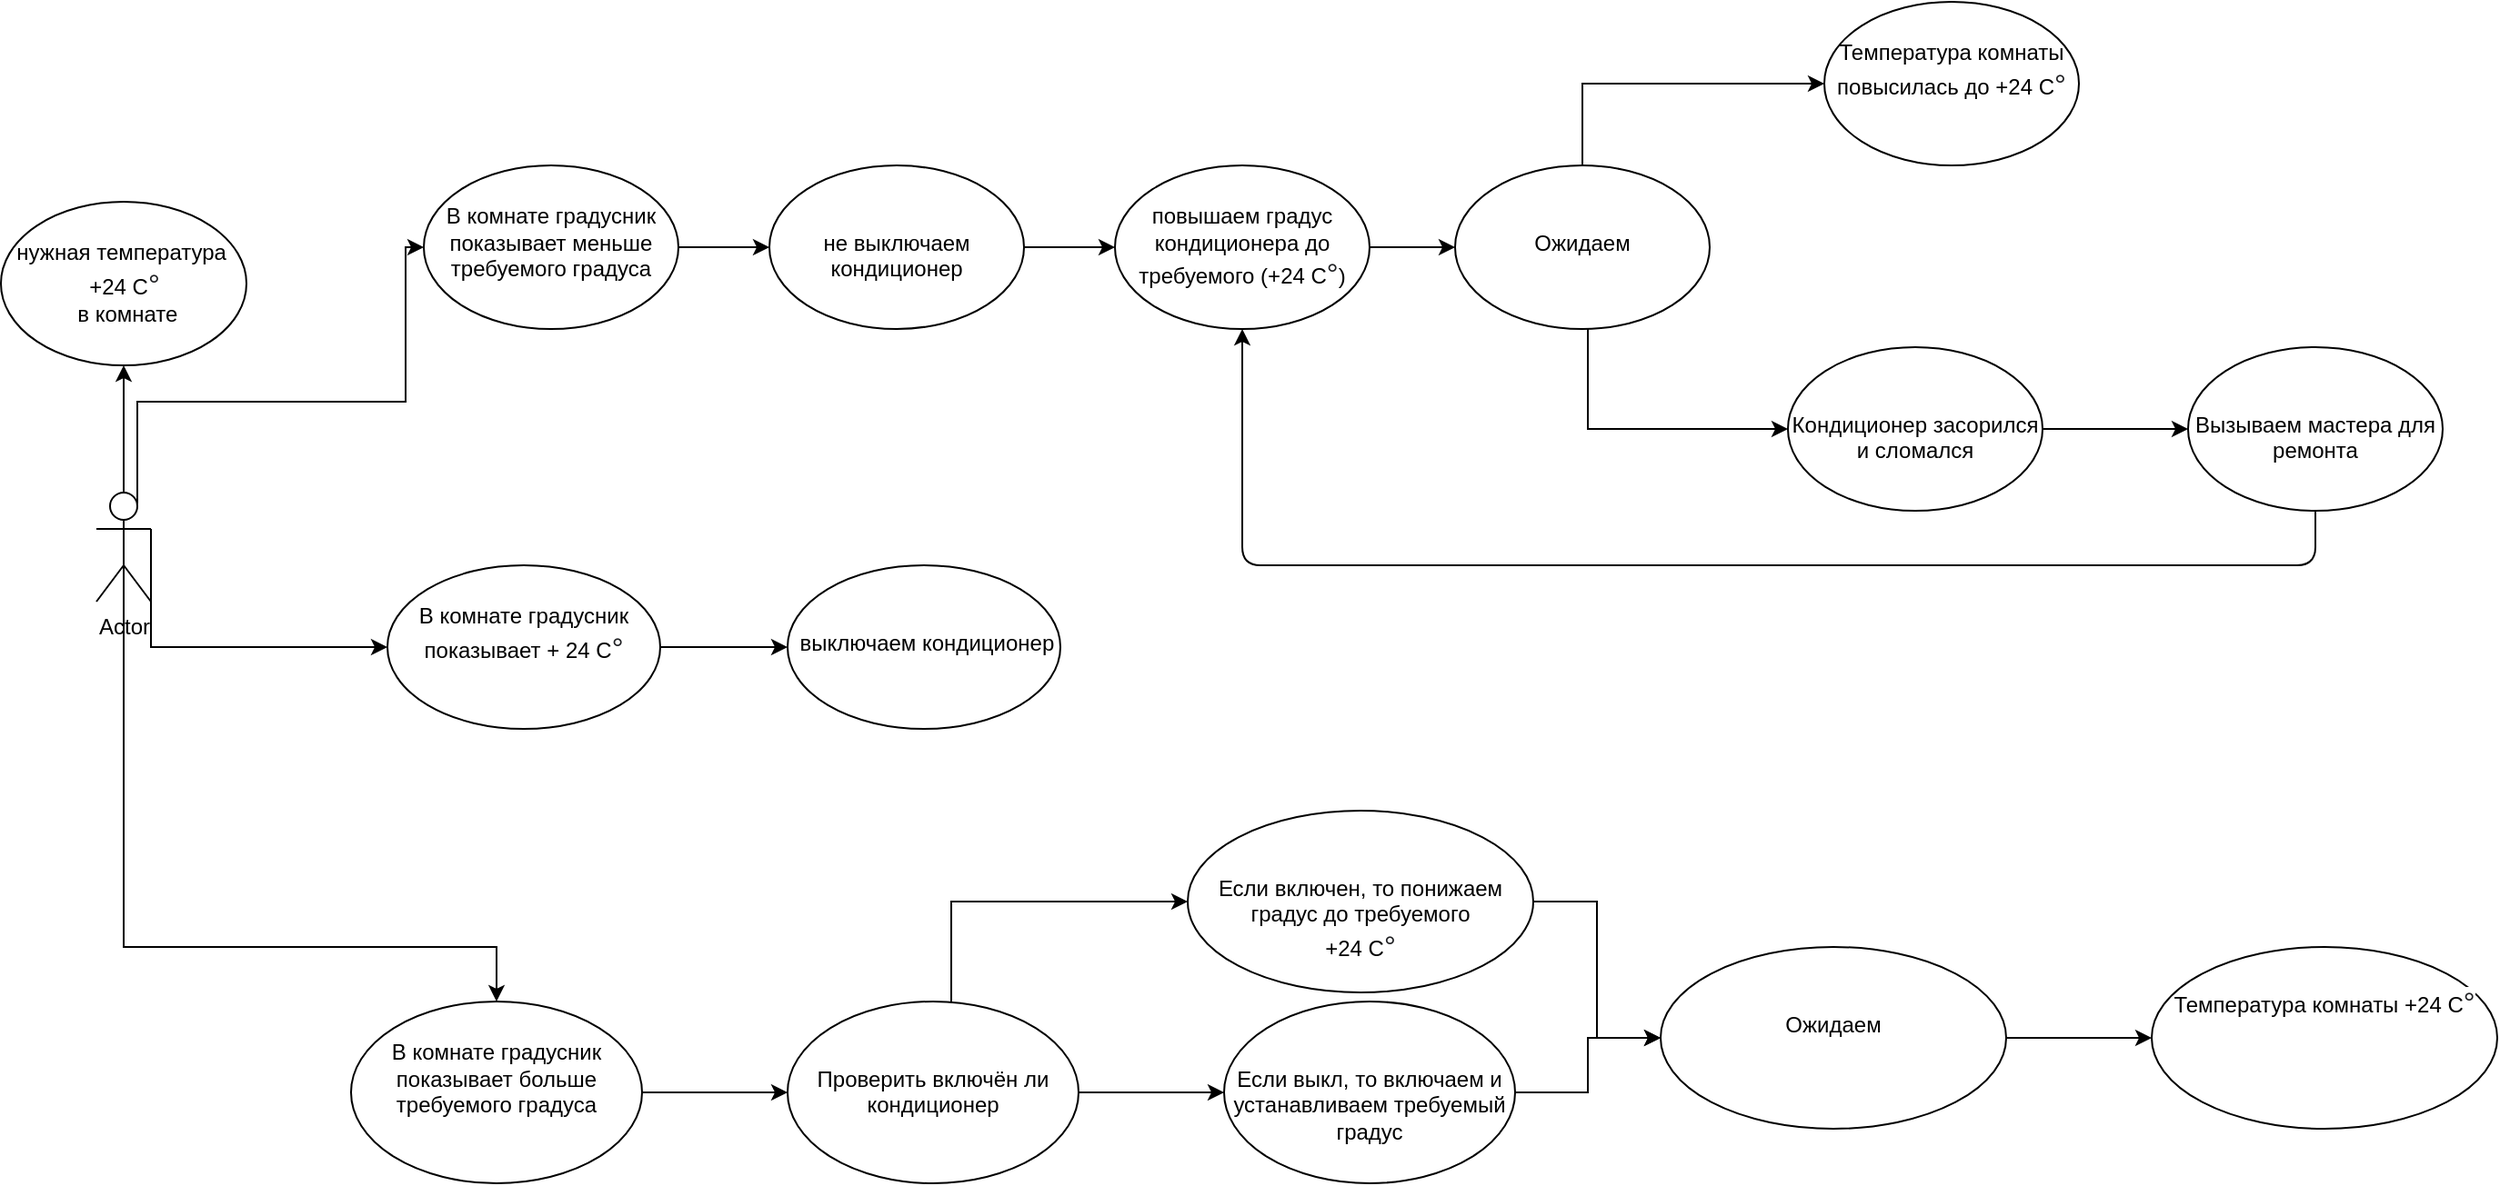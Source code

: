 <mxfile version="15.1.1" type="github">
  <diagram id="HEoeJW9OBDRBlivfH3os" name="Page-1">
    <mxGraphModel dx="1422" dy="794" grid="1" gridSize="10" guides="1" tooltips="1" connect="1" arrows="1" fold="1" page="1" pageScale="1" pageWidth="827" pageHeight="1169" math="0" shadow="0">
      <root>
        <mxCell id="0" />
        <mxCell id="1" parent="0" />
        <mxCell id="q8iKQIKu2uEe2SlG8fVP-7" value="" style="edgeStyle=orthogonalEdgeStyle;rounded=0;orthogonalLoop=1;jettySize=auto;html=1;" edge="1" parent="1" source="q8iKQIKu2uEe2SlG8fVP-5" target="q8iKQIKu2uEe2SlG8fVP-6">
          <mxGeometry relative="1" as="geometry" />
        </mxCell>
        <mxCell id="q8iKQIKu2uEe2SlG8fVP-5" value="Actor" style="shape=umlActor;verticalLabelPosition=bottom;verticalAlign=top;html=1;" vertex="1" parent="1">
          <mxGeometry x="80" y="360" width="30" height="60" as="geometry" />
        </mxCell>
        <mxCell id="q8iKQIKu2uEe2SlG8fVP-6" value="&lt;br&gt;нужная температура&amp;nbsp; +24 C&lt;span style=&quot;color: rgb(32 , 33 , 36) ; font-family: &amp;#34;arial&amp;#34; , sans-serif ; font-size: 16px ; text-align: left ; background-color: rgb(255 , 255 , 255)&quot;&gt;°&lt;/span&gt;&lt;br&gt;&amp;nbsp;в комнате" style="ellipse;whiteSpace=wrap;html=1;verticalAlign=top;" vertex="1" parent="1">
          <mxGeometry x="27.5" y="200" width="135" height="90" as="geometry" />
        </mxCell>
        <mxCell id="q8iKQIKu2uEe2SlG8fVP-11" value="" style="edgeStyle=orthogonalEdgeStyle;rounded=0;orthogonalLoop=1;jettySize=auto;html=1;exitX=0.75;exitY=0.1;exitDx=0;exitDy=0;exitPerimeter=0;" edge="1" parent="1" source="q8iKQIKu2uEe2SlG8fVP-5" target="q8iKQIKu2uEe2SlG8fVP-10">
          <mxGeometry relative="1" as="geometry">
            <mxPoint x="250" y="360" as="sourcePoint" />
            <Array as="points">
              <mxPoint x="103" y="310" />
              <mxPoint x="250" y="310" />
            </Array>
          </mxGeometry>
        </mxCell>
        <mxCell id="q8iKQIKu2uEe2SlG8fVP-15" value="" style="edgeStyle=orthogonalEdgeStyle;rounded=0;orthogonalLoop=1;jettySize=auto;html=1;exitX=1;exitY=0.333;exitDx=0;exitDy=0;exitPerimeter=0;" edge="1" parent="1" source="q8iKQIKu2uEe2SlG8fVP-5" target="q8iKQIKu2uEe2SlG8fVP-14">
          <mxGeometry relative="1" as="geometry">
            <mxPoint x="250" y="420" as="sourcePoint" />
            <Array as="points">
              <mxPoint x="95" y="380" />
              <mxPoint x="95" y="610" />
            </Array>
          </mxGeometry>
        </mxCell>
        <mxCell id="q8iKQIKu2uEe2SlG8fVP-17" value="" style="edgeStyle=orthogonalEdgeStyle;rounded=0;orthogonalLoop=1;jettySize=auto;html=1;" edge="1" parent="1" target="q8iKQIKu2uEe2SlG8fVP-16">
          <mxGeometry relative="1" as="geometry">
            <mxPoint x="110" y="380" as="sourcePoint" />
            <Array as="points">
              <mxPoint x="110" y="445" />
            </Array>
          </mxGeometry>
        </mxCell>
        <mxCell id="q8iKQIKu2uEe2SlG8fVP-19" value="" style="edgeStyle=orthogonalEdgeStyle;rounded=0;orthogonalLoop=1;jettySize=auto;html=1;" edge="1" parent="1" source="q8iKQIKu2uEe2SlG8fVP-10" target="q8iKQIKu2uEe2SlG8fVP-18">
          <mxGeometry relative="1" as="geometry" />
        </mxCell>
        <mxCell id="q8iKQIKu2uEe2SlG8fVP-10" value="&lt;br&gt;В комнате градусник показывает меньше требуемого градуса" style="ellipse;whiteSpace=wrap;html=1;verticalAlign=top;" vertex="1" parent="1">
          <mxGeometry x="260" y="180" width="140" height="90" as="geometry" />
        </mxCell>
        <mxCell id="q8iKQIKu2uEe2SlG8fVP-34" value="" style="edgeStyle=orthogonalEdgeStyle;rounded=0;orthogonalLoop=1;jettySize=auto;html=1;" edge="1" parent="1" source="q8iKQIKu2uEe2SlG8fVP-14" target="q8iKQIKu2uEe2SlG8fVP-33">
          <mxGeometry relative="1" as="geometry" />
        </mxCell>
        <mxCell id="q8iKQIKu2uEe2SlG8fVP-14" value="&lt;br&gt;В комнате градусник показывает больше требуемого градуса" style="ellipse;whiteSpace=wrap;html=1;verticalAlign=top;" vertex="1" parent="1">
          <mxGeometry x="220" y="640" width="160" height="100" as="geometry" />
        </mxCell>
        <mxCell id="q8iKQIKu2uEe2SlG8fVP-32" value="" style="edgeStyle=orthogonalEdgeStyle;rounded=0;orthogonalLoop=1;jettySize=auto;html=1;" edge="1" parent="1" source="q8iKQIKu2uEe2SlG8fVP-16" target="q8iKQIKu2uEe2SlG8fVP-31">
          <mxGeometry relative="1" as="geometry" />
        </mxCell>
        <mxCell id="q8iKQIKu2uEe2SlG8fVP-16" value="&lt;br&gt;В комнате градусник показывает + 24 C&lt;span style=&quot;color: rgb(32 , 33 , 36) ; font-family: &amp;#34;arial&amp;#34; , sans-serif ; font-size: 16px ; text-align: left ; background-color: rgb(255 , 255 , 255)&quot;&gt;°&lt;/span&gt;" style="ellipse;whiteSpace=wrap;html=1;verticalAlign=top;" vertex="1" parent="1">
          <mxGeometry x="240" y="400" width="150" height="90" as="geometry" />
        </mxCell>
        <mxCell id="q8iKQIKu2uEe2SlG8fVP-21" value="" style="edgeStyle=orthogonalEdgeStyle;rounded=0;orthogonalLoop=1;jettySize=auto;html=1;" edge="1" parent="1" source="q8iKQIKu2uEe2SlG8fVP-18" target="q8iKQIKu2uEe2SlG8fVP-20">
          <mxGeometry relative="1" as="geometry" />
        </mxCell>
        <mxCell id="q8iKQIKu2uEe2SlG8fVP-18" value="&lt;br&gt;&lt;br&gt;не выключаем кондиционер" style="ellipse;whiteSpace=wrap;html=1;verticalAlign=top;" vertex="1" parent="1">
          <mxGeometry x="450" y="180" width="140" height="90" as="geometry" />
        </mxCell>
        <mxCell id="q8iKQIKu2uEe2SlG8fVP-23" value="" style="edgeStyle=orthogonalEdgeStyle;rounded=0;orthogonalLoop=1;jettySize=auto;html=1;" edge="1" parent="1" source="q8iKQIKu2uEe2SlG8fVP-20" target="q8iKQIKu2uEe2SlG8fVP-22">
          <mxGeometry relative="1" as="geometry" />
        </mxCell>
        <mxCell id="q8iKQIKu2uEe2SlG8fVP-20" value="&lt;br&gt;повышаем градус кондиционера до требуемого (+24 C&lt;span style=&quot;color: rgb(32 , 33 , 36) ; font-family: &amp;#34;arial&amp;#34; , sans-serif ; font-size: 16px ; text-align: left ; background-color: rgb(255 , 255 , 255)&quot;&gt;°&lt;/span&gt;)" style="ellipse;whiteSpace=wrap;html=1;verticalAlign=top;" vertex="1" parent="1">
          <mxGeometry x="640" y="180" width="140" height="90" as="geometry" />
        </mxCell>
        <mxCell id="q8iKQIKu2uEe2SlG8fVP-25" value="" style="edgeStyle=orthogonalEdgeStyle;rounded=0;orthogonalLoop=1;jettySize=auto;html=1;" edge="1" parent="1" source="q8iKQIKu2uEe2SlG8fVP-22" target="q8iKQIKu2uEe2SlG8fVP-24">
          <mxGeometry relative="1" as="geometry">
            <Array as="points">
              <mxPoint x="897" y="135" />
            </Array>
          </mxGeometry>
        </mxCell>
        <mxCell id="q8iKQIKu2uEe2SlG8fVP-27" value="" style="edgeStyle=orthogonalEdgeStyle;rounded=0;orthogonalLoop=1;jettySize=auto;html=1;" edge="1" parent="1" source="q8iKQIKu2uEe2SlG8fVP-22" target="q8iKQIKu2uEe2SlG8fVP-26">
          <mxGeometry relative="1" as="geometry">
            <Array as="points">
              <mxPoint x="900" y="325" />
            </Array>
          </mxGeometry>
        </mxCell>
        <mxCell id="q8iKQIKu2uEe2SlG8fVP-22" value="&lt;br&gt;&lt;br&gt;Ожидаем" style="ellipse;whiteSpace=wrap;html=1;verticalAlign=top;" vertex="1" parent="1">
          <mxGeometry x="827" y="180" width="140" height="90" as="geometry" />
        </mxCell>
        <mxCell id="q8iKQIKu2uEe2SlG8fVP-24" value="&lt;br&gt;Температура комнаты повысилась до +24 C&lt;span style=&quot;color: rgb(32 , 33 , 36) ; font-family: &amp;#34;arial&amp;#34; , sans-serif ; font-size: 16px ; text-align: left ; background-color: rgb(255 , 255 , 255)&quot;&gt;°&lt;/span&gt;" style="ellipse;whiteSpace=wrap;html=1;verticalAlign=top;" vertex="1" parent="1">
          <mxGeometry x="1030" y="90" width="140" height="90" as="geometry" />
        </mxCell>
        <mxCell id="q8iKQIKu2uEe2SlG8fVP-29" value="" style="edgeStyle=orthogonalEdgeStyle;rounded=0;orthogonalLoop=1;jettySize=auto;html=1;" edge="1" parent="1" source="q8iKQIKu2uEe2SlG8fVP-26" target="q8iKQIKu2uEe2SlG8fVP-28">
          <mxGeometry relative="1" as="geometry" />
        </mxCell>
        <mxCell id="q8iKQIKu2uEe2SlG8fVP-26" value="&lt;br&gt;&lt;br&gt;Кондиционер засорился и сломался" style="ellipse;whiteSpace=wrap;html=1;verticalAlign=top;" vertex="1" parent="1">
          <mxGeometry x="1010" y="280" width="140" height="90" as="geometry" />
        </mxCell>
        <mxCell id="q8iKQIKu2uEe2SlG8fVP-28" value="&lt;br&gt;&lt;br&gt;Вызываем мастера для ремонта" style="ellipse;whiteSpace=wrap;html=1;verticalAlign=top;" vertex="1" parent="1">
          <mxGeometry x="1230" y="280" width="140" height="90" as="geometry" />
        </mxCell>
        <mxCell id="q8iKQIKu2uEe2SlG8fVP-30" value="" style="endArrow=classic;html=1;exitX=0.5;exitY=1;exitDx=0;exitDy=0;entryX=0.5;entryY=1;entryDx=0;entryDy=0;" edge="1" parent="1" source="q8iKQIKu2uEe2SlG8fVP-28" target="q8iKQIKu2uEe2SlG8fVP-20">
          <mxGeometry width="50" height="50" relative="1" as="geometry">
            <mxPoint x="640" y="430" as="sourcePoint" />
            <mxPoint x="690" y="380" as="targetPoint" />
            <Array as="points">
              <mxPoint x="1300" y="400" />
              <mxPoint x="710" y="400" />
            </Array>
          </mxGeometry>
        </mxCell>
        <mxCell id="q8iKQIKu2uEe2SlG8fVP-31" value="&lt;br&gt;&lt;br&gt;&amp;nbsp;выключаем кондиционер" style="ellipse;whiteSpace=wrap;html=1;verticalAlign=top;" vertex="1" parent="1">
          <mxGeometry x="460" y="400" width="150" height="90" as="geometry" />
        </mxCell>
        <mxCell id="q8iKQIKu2uEe2SlG8fVP-36" value="" style="edgeStyle=orthogonalEdgeStyle;rounded=0;orthogonalLoop=1;jettySize=auto;html=1;" edge="1" parent="1" source="q8iKQIKu2uEe2SlG8fVP-33" target="q8iKQIKu2uEe2SlG8fVP-35">
          <mxGeometry relative="1" as="geometry">
            <Array as="points">
              <mxPoint x="550" y="585" />
            </Array>
          </mxGeometry>
        </mxCell>
        <mxCell id="q8iKQIKu2uEe2SlG8fVP-38" value="" style="edgeStyle=orthogonalEdgeStyle;rounded=0;orthogonalLoop=1;jettySize=auto;html=1;" edge="1" parent="1" source="q8iKQIKu2uEe2SlG8fVP-33" target="q8iKQIKu2uEe2SlG8fVP-37">
          <mxGeometry relative="1" as="geometry" />
        </mxCell>
        <mxCell id="q8iKQIKu2uEe2SlG8fVP-33" value="&lt;br&gt;&lt;br&gt;Проверить включён ли кондиционер" style="ellipse;whiteSpace=wrap;html=1;verticalAlign=top;" vertex="1" parent="1">
          <mxGeometry x="460" y="640" width="160" height="100" as="geometry" />
        </mxCell>
        <mxCell id="q8iKQIKu2uEe2SlG8fVP-40" value="" style="edgeStyle=orthogonalEdgeStyle;rounded=0;orthogonalLoop=1;jettySize=auto;html=1;" edge="1" parent="1" source="q8iKQIKu2uEe2SlG8fVP-35" target="q8iKQIKu2uEe2SlG8fVP-39">
          <mxGeometry relative="1" as="geometry" />
        </mxCell>
        <mxCell id="q8iKQIKu2uEe2SlG8fVP-35" value="&lt;br&gt;&lt;br&gt;Если включен, то понижаем градус до требуемого &lt;br&gt;+24 C&lt;span style=&quot;color: rgb(32 , 33 , 36) ; font-family: &amp;#34;arial&amp;#34; , sans-serif ; font-size: 16px ; text-align: left ; background-color: rgb(255 , 255 , 255)&quot;&gt;°&lt;/span&gt;" style="ellipse;whiteSpace=wrap;html=1;verticalAlign=top;" vertex="1" parent="1">
          <mxGeometry x="680" y="535" width="190" height="100" as="geometry" />
        </mxCell>
        <mxCell id="q8iKQIKu2uEe2SlG8fVP-41" value="" style="edgeStyle=orthogonalEdgeStyle;rounded=0;orthogonalLoop=1;jettySize=auto;html=1;" edge="1" parent="1" source="q8iKQIKu2uEe2SlG8fVP-37" target="q8iKQIKu2uEe2SlG8fVP-39">
          <mxGeometry relative="1" as="geometry" />
        </mxCell>
        <mxCell id="q8iKQIKu2uEe2SlG8fVP-37" value="&lt;br&gt;&lt;br&gt;Если выкл, то включаем и устанавливаем требуемый градус" style="ellipse;whiteSpace=wrap;html=1;verticalAlign=top;" vertex="1" parent="1">
          <mxGeometry x="700" y="640" width="160" height="100" as="geometry" />
        </mxCell>
        <mxCell id="q8iKQIKu2uEe2SlG8fVP-43" value="" style="edgeStyle=orthogonalEdgeStyle;rounded=0;orthogonalLoop=1;jettySize=auto;html=1;" edge="1" parent="1" source="q8iKQIKu2uEe2SlG8fVP-39" target="q8iKQIKu2uEe2SlG8fVP-42">
          <mxGeometry relative="1" as="geometry" />
        </mxCell>
        <mxCell id="q8iKQIKu2uEe2SlG8fVP-39" value="&lt;br&gt;&lt;br&gt;Ожидаем" style="ellipse;whiteSpace=wrap;html=1;verticalAlign=top;" vertex="1" parent="1">
          <mxGeometry x="940" y="610" width="190" height="100" as="geometry" />
        </mxCell>
        <mxCell id="q8iKQIKu2uEe2SlG8fVP-42" value="&lt;br&gt;Температура комнаты +24 C&lt;span style=&quot;color: rgb(32 , 33 , 36) ; font-family: &amp;#34;arial&amp;#34; , sans-serif ; font-size: 16px ; text-align: left ; background-color: rgb(255 , 255 , 255)&quot;&gt;°&lt;/span&gt;" style="ellipse;whiteSpace=wrap;html=1;verticalAlign=top;" vertex="1" parent="1">
          <mxGeometry x="1210" y="610" width="190" height="100" as="geometry" />
        </mxCell>
      </root>
    </mxGraphModel>
  </diagram>
</mxfile>
